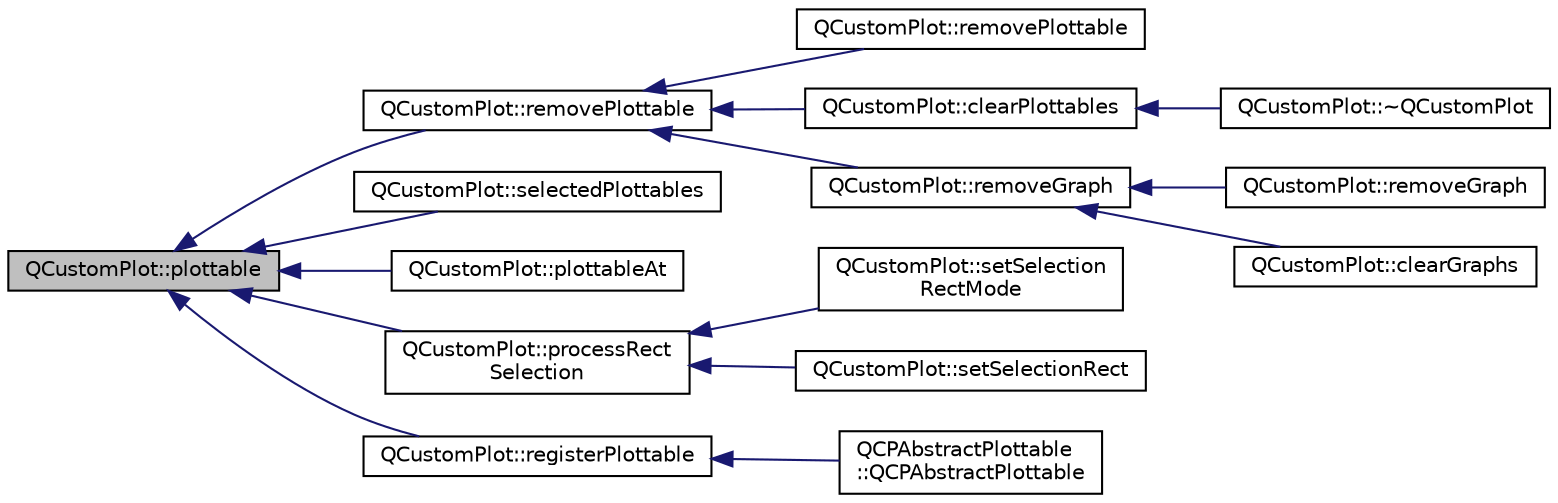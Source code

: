 digraph "QCustomPlot::plottable"
{
  edge [fontname="Helvetica",fontsize="10",labelfontname="Helvetica",labelfontsize="10"];
  node [fontname="Helvetica",fontsize="10",shape=record];
  rankdir="LR";
  Node678 [label="QCustomPlot::plottable",height=0.2,width=0.4,color="black", fillcolor="grey75", style="filled", fontcolor="black"];
  Node678 -> Node679 [dir="back",color="midnightblue",fontsize="10",style="solid",fontname="Helvetica"];
  Node679 [label="QCustomPlot::removePlottable",height=0.2,width=0.4,color="black", fillcolor="white", style="filled",URL="$class_q_custom_plot.html#af3dafd56884208474f311d6226513ab2"];
  Node679 -> Node680 [dir="back",color="midnightblue",fontsize="10",style="solid",fontname="Helvetica"];
  Node680 [label="QCustomPlot::removePlottable",height=0.2,width=0.4,color="black", fillcolor="white", style="filled",URL="$class_q_custom_plot.html#afc210e0021480f8119bccf37839dbcc8"];
  Node679 -> Node681 [dir="back",color="midnightblue",fontsize="10",style="solid",fontname="Helvetica"];
  Node681 [label="QCustomPlot::clearPlottables",height=0.2,width=0.4,color="black", fillcolor="white", style="filled",URL="$class_q_custom_plot.html#a9a409bb3201878adb7ffba1c89c4e004"];
  Node681 -> Node682 [dir="back",color="midnightblue",fontsize="10",style="solid",fontname="Helvetica"];
  Node682 [label="QCustomPlot::~QCustomPlot",height=0.2,width=0.4,color="black", fillcolor="white", style="filled",URL="$class_q_custom_plot.html#a75d9b6f599dcae706e45efd425c5499e"];
  Node679 -> Node683 [dir="back",color="midnightblue",fontsize="10",style="solid",fontname="Helvetica"];
  Node683 [label="QCustomPlot::removeGraph",height=0.2,width=0.4,color="black", fillcolor="white", style="filled",URL="$class_q_custom_plot.html#a903561be895fb6528a770d66ac5e6713"];
  Node683 -> Node684 [dir="back",color="midnightblue",fontsize="10",style="solid",fontname="Helvetica"];
  Node684 [label="QCustomPlot::removeGraph",height=0.2,width=0.4,color="black", fillcolor="white", style="filled",URL="$class_q_custom_plot.html#a9554b3d2d5b10c0f884bd4010b6c192c"];
  Node683 -> Node685 [dir="back",color="midnightblue",fontsize="10",style="solid",fontname="Helvetica"];
  Node685 [label="QCustomPlot::clearGraphs",height=0.2,width=0.4,color="black", fillcolor="white", style="filled",URL="$class_q_custom_plot.html#ab0f3abff2d2f7df3668b5836f39207fa"];
  Node678 -> Node686 [dir="back",color="midnightblue",fontsize="10",style="solid",fontname="Helvetica"];
  Node686 [label="QCustomPlot::selectedPlottables",height=0.2,width=0.4,color="black", fillcolor="white", style="filled",URL="$class_q_custom_plot.html#a747faaab57c56891e901a1e97fa4359a"];
  Node678 -> Node687 [dir="back",color="midnightblue",fontsize="10",style="solid",fontname="Helvetica"];
  Node687 [label="QCustomPlot::plottableAt",height=0.2,width=0.4,color="black", fillcolor="white", style="filled",URL="$class_q_custom_plot.html#acddbbd8b16dd633f0d94e5a736fbd8cf"];
  Node678 -> Node688 [dir="back",color="midnightblue",fontsize="10",style="solid",fontname="Helvetica"];
  Node688 [label="QCustomPlot::processRect\lSelection",height=0.2,width=0.4,color="black", fillcolor="white", style="filled",URL="$class_q_custom_plot.html#ac10849411e1d0e858ea7f29c8ade364c"];
  Node688 -> Node689 [dir="back",color="midnightblue",fontsize="10",style="solid",fontname="Helvetica"];
  Node689 [label="QCustomPlot::setSelection\lRectMode",height=0.2,width=0.4,color="black", fillcolor="white", style="filled",URL="$class_q_custom_plot.html#a810ef958ebe84db661c7288b526c0deb"];
  Node688 -> Node690 [dir="back",color="midnightblue",fontsize="10",style="solid",fontname="Helvetica"];
  Node690 [label="QCustomPlot::setSelectionRect",height=0.2,width=0.4,color="black", fillcolor="white", style="filled",URL="$class_q_custom_plot.html#a0c09f96df15faa4799ad7051bb16cf33"];
  Node678 -> Node691 [dir="back",color="midnightblue",fontsize="10",style="solid",fontname="Helvetica"];
  Node691 [label="QCustomPlot::registerPlottable",height=0.2,width=0.4,color="black", fillcolor="white", style="filled",URL="$class_q_custom_plot.html#aeba7733bb9fadfb5a375b3f40de9e58a"];
  Node691 -> Node692 [dir="back",color="midnightblue",fontsize="10",style="solid",fontname="Helvetica"];
  Node692 [label="QCPAbstractPlottable\l::QCPAbstractPlottable",height=0.2,width=0.4,color="black", fillcolor="white", style="filled",URL="$class_q_c_p_abstract_plottable.html#af78a036e40db6f53a31abadc5323715a"];
}
